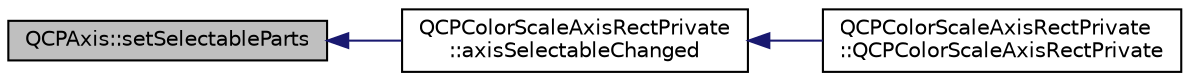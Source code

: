digraph "QCPAxis::setSelectableParts"
{
  edge [fontname="Helvetica",fontsize="10",labelfontname="Helvetica",labelfontsize="10"];
  node [fontname="Helvetica",fontsize="10",shape=record];
  rankdir="LR";
  Node737 [label="QCPAxis::setSelectableParts",height=0.2,width=0.4,color="black", fillcolor="grey75", style="filled", fontcolor="black"];
  Node737 -> Node738 [dir="back",color="midnightblue",fontsize="10",style="solid",fontname="Helvetica"];
  Node738 [label="QCPColorScaleAxisRectPrivate\l::axisSelectableChanged",height=0.2,width=0.4,color="black", fillcolor="white", style="filled",URL="$df/ddc/class_q_c_p_color_scale_axis_rect_private.html#a66d2baed86966bb03a6d7c32dc7d59f7"];
  Node738 -> Node739 [dir="back",color="midnightblue",fontsize="10",style="solid",fontname="Helvetica"];
  Node739 [label="QCPColorScaleAxisRectPrivate\l::QCPColorScaleAxisRectPrivate",height=0.2,width=0.4,color="black", fillcolor="white", style="filled",URL="$df/ddc/class_q_c_p_color_scale_axis_rect_private.html#ad3b242f75dd2b33581364a4e668a80db"];
}
